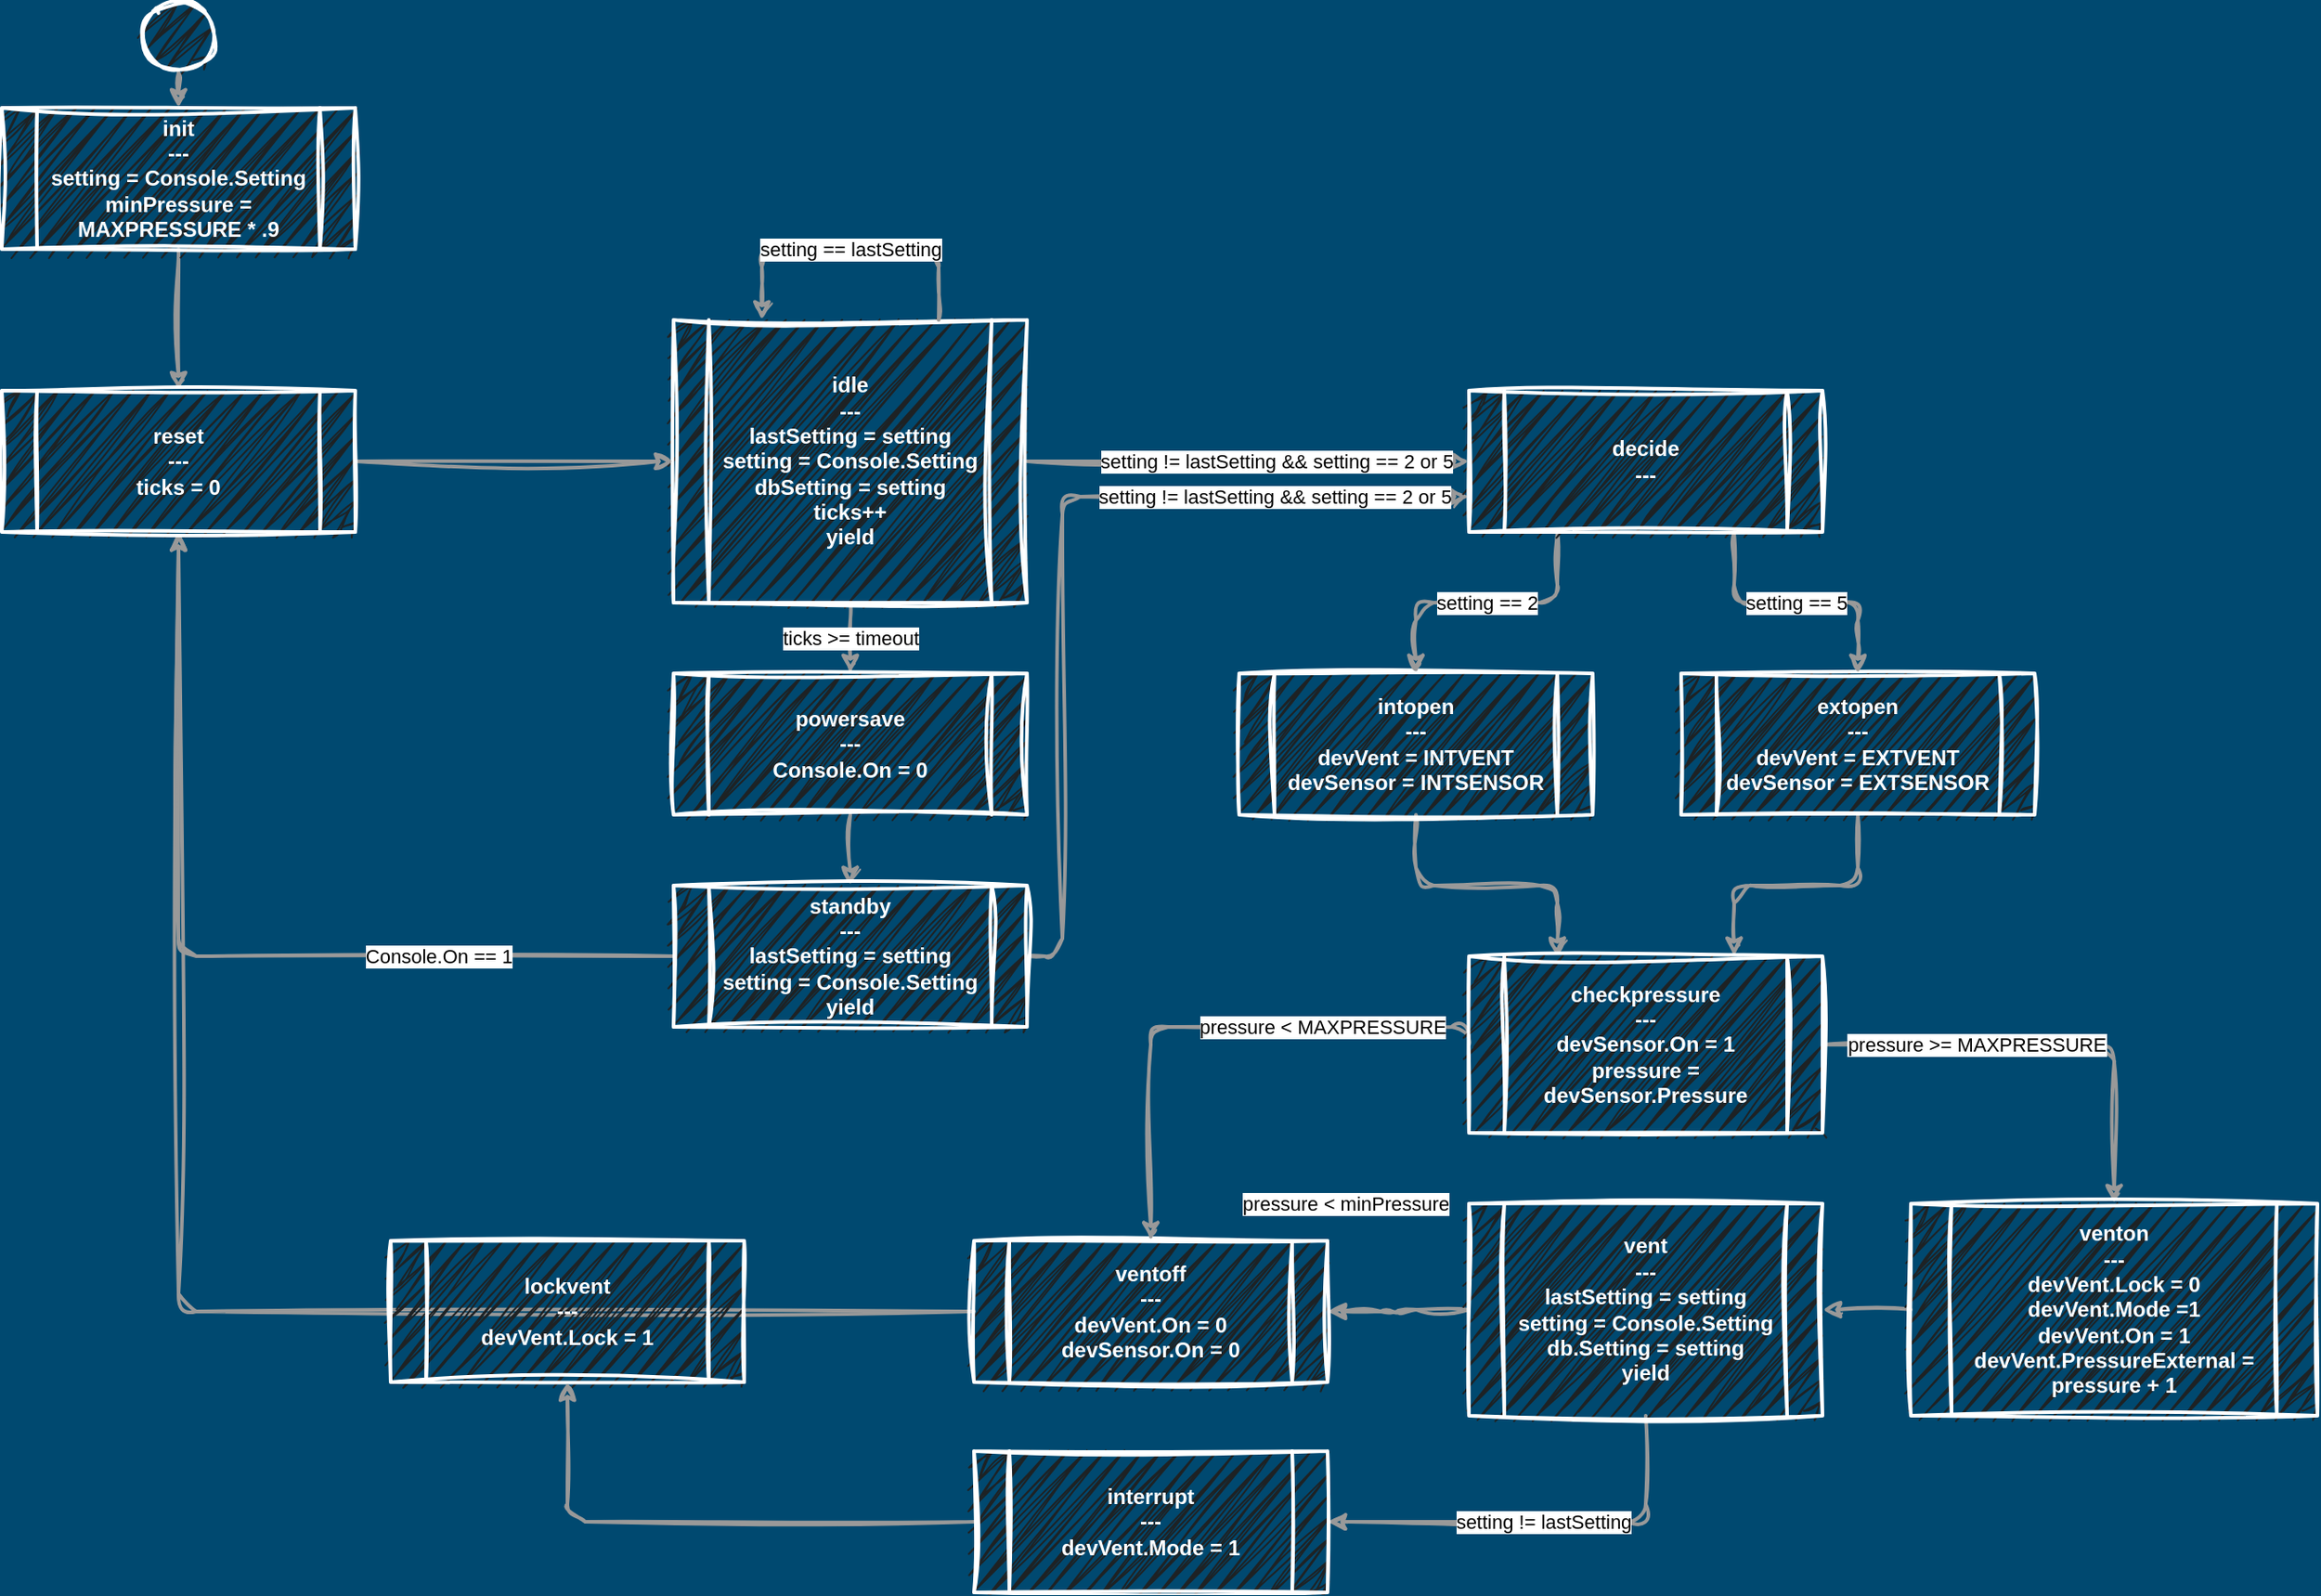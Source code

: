 <mxfile version="21.3.6" type="github">
  <diagram id="WjzMCz5cW0PldS_9bLKK" name="Page-1">
    <mxGraphModel dx="1434" dy="796" grid="1" gridSize="20" guides="1" tooltips="1" connect="1" arrows="1" fold="1" page="1" pageScale="1" pageWidth="850" pageHeight="1100" background="#004970" math="0" shadow="0">
      <root>
        <mxCell id="0" />
        <mxCell id="1" parent="0" />
        <mxCell id="rk5oXhjm5HisSccfo7RU-9" value="ticks &amp;gt;= timeout" style="edgeStyle=orthogonalEdgeStyle;rounded=1;orthogonalLoop=1;jettySize=auto;html=1;entryX=0.5;entryY=0;entryDx=0;entryDy=0;horizontal=1;exitX=0.5;exitY=1;exitDx=0;exitDy=0;strokeWidth=2;sketch=1;curveFitting=1;jiggle=2;fillColor=#f5f5f5;strokeColor=#999999;" parent="1" source="rk5oXhjm5HisSccfo7RU-2" target="rk5oXhjm5HisSccfo7RU-7" edge="1">
          <mxGeometry relative="1" as="geometry">
            <mxPoint x="600" y="400" as="sourcePoint" />
          </mxGeometry>
        </mxCell>
        <mxCell id="jqnOy9VGXWSSoWR_YB4v-8" style="edgeStyle=orthogonalEdgeStyle;rounded=1;orthogonalLoop=1;jettySize=auto;html=1;entryX=0;entryY=0.5;entryDx=0;entryDy=0;strokeWidth=2;sketch=1;curveFitting=1;jiggle=2;fillColor=#f5f5f5;strokeColor=#999999;" parent="1" source="rk5oXhjm5HisSccfo7RU-2" target="jqnOy9VGXWSSoWR_YB4v-7" edge="1">
          <mxGeometry relative="1" as="geometry" />
        </mxCell>
        <mxCell id="jqnOy9VGXWSSoWR_YB4v-9" value="setting != lastSetting &amp;amp;&amp;amp; setting == 2 or 5" style="edgeLabel;html=1;align=center;verticalAlign=middle;resizable=0;points=[];" parent="jqnOy9VGXWSSoWR_YB4v-8" vertex="1" connectable="0">
          <mxGeometry x="-0.317" y="-1" relative="1" as="geometry">
            <mxPoint x="55" y="-1" as="offset" />
          </mxGeometry>
        </mxCell>
        <mxCell id="rk5oXhjm5HisSccfo7RU-2" value="idle&lt;br&gt;---&lt;br&gt;lastSetting = setting&lt;br&gt;setting = Console.Setting&lt;br&gt;dbSetting = setting&lt;br&gt;ticks++&lt;br&gt;yield" style="shape=process;whiteSpace=wrap;html=1;backgroundOutline=1;fillColor=#1E2224;fontStyle=1;fontColor=#FFFFFF;strokeColor=#FFFFFF;sketch=1;curveFitting=1;jiggle=2;strokeWidth=2;gradientColor=none;fillStyle=zigzag;" parent="1" vertex="1">
          <mxGeometry x="460" y="200" width="200" height="160" as="geometry" />
        </mxCell>
        <mxCell id="jqnOy9VGXWSSoWR_YB4v-13" style="edgeStyle=orthogonalEdgeStyle;rounded=1;orthogonalLoop=1;jettySize=auto;html=1;entryX=0.25;entryY=0;entryDx=0;entryDy=0;strokeWidth=2;sketch=1;curveFitting=1;jiggle=2;fillColor=#f5f5f5;strokeColor=#999999;" parent="1" source="rk5oXhjm5HisSccfo7RU-4" target="jqnOy9VGXWSSoWR_YB4v-15" edge="1">
          <mxGeometry relative="1" as="geometry" />
        </mxCell>
        <mxCell id="rk5oXhjm5HisSccfo7RU-4" value="intopen&lt;br&gt;---&lt;br&gt;devVent = INTVENT&lt;br&gt;devSensor = INTSENSOR" style="shape=process;whiteSpace=wrap;html=1;backgroundOutline=1;fillColor=#1E2224;fontStyle=1;fontColor=#FFFFFF;strokeColor=#FFFFFF;sketch=1;curveFitting=1;jiggle=2;strokeWidth=2;gradientColor=none;fillStyle=zigzag;" parent="1" vertex="1">
          <mxGeometry x="780" y="400" width="200" height="80" as="geometry" />
        </mxCell>
        <mxCell id="rk5oXhjm5HisSccfo7RU-10" value="Console.On == 1" style="edgeStyle=orthogonalEdgeStyle;rounded=1;orthogonalLoop=1;jettySize=auto;html=1;exitX=0;exitY=0.5;exitDx=0;exitDy=0;horizontal=1;entryX=0.5;entryY=1;entryDx=0;entryDy=0;strokeWidth=2;sketch=1;curveFitting=1;jiggle=2;fillColor=#f5f5f5;strokeColor=#999999;" parent="1" source="rk5oXhjm5HisSccfo7RU-28" target="jqnOy9VGXWSSoWR_YB4v-4" edge="1">
          <mxGeometry x="-0.489" relative="1" as="geometry">
            <mxPoint x="260" y="400" as="targetPoint" />
            <mxPoint as="offset" />
          </mxGeometry>
        </mxCell>
        <mxCell id="rk5oXhjm5HisSccfo7RU-29" style="edgeStyle=orthogonalEdgeStyle;rounded=1;orthogonalLoop=1;jettySize=auto;html=1;exitX=0.5;exitY=1;exitDx=0;exitDy=0;entryX=0.5;entryY=0;entryDx=0;entryDy=0;strokeWidth=2;sketch=1;curveFitting=1;jiggle=2;fillColor=#f5f5f5;strokeColor=#999999;" parent="1" source="rk5oXhjm5HisSccfo7RU-7" target="rk5oXhjm5HisSccfo7RU-28" edge="1">
          <mxGeometry relative="1" as="geometry" />
        </mxCell>
        <mxCell id="rk5oXhjm5HisSccfo7RU-7" value="powersave&lt;br&gt;---&lt;br&gt;Console.On = 0" style="shape=process;whiteSpace=wrap;html=1;backgroundOutline=1;fillColor=#1E2224;fontStyle=1;fontColor=#FFFFFF;strokeColor=#FFFFFF;sketch=1;curveFitting=1;jiggle=2;strokeWidth=2;gradientColor=none;fillStyle=zigzag;" parent="1" vertex="1">
          <mxGeometry x="460" y="400" width="200" height="80" as="geometry" />
        </mxCell>
        <mxCell id="jqnOy9VGXWSSoWR_YB4v-14" style="edgeStyle=orthogonalEdgeStyle;rounded=1;orthogonalLoop=1;jettySize=auto;html=1;entryX=0.75;entryY=0;entryDx=0;entryDy=0;strokeWidth=2;sketch=1;curveFitting=1;jiggle=2;fillColor=#f5f5f5;strokeColor=#999999;" parent="1" source="rk5oXhjm5HisSccfo7RU-11" target="jqnOy9VGXWSSoWR_YB4v-15" edge="1">
          <mxGeometry relative="1" as="geometry" />
        </mxCell>
        <mxCell id="rk5oXhjm5HisSccfo7RU-11" value="extopen&lt;br&gt;---&lt;br&gt;devVent = EXTVENT&lt;br&gt;devSensor = EXTSENSOR" style="shape=process;whiteSpace=wrap;html=1;backgroundOutline=1;fillColor=#1E2224;fontStyle=1;fontColor=#FFFFFF;strokeColor=#FFFFFF;sketch=1;curveFitting=1;jiggle=2;strokeWidth=2;gradientColor=none;fillStyle=zigzag;" parent="1" vertex="1">
          <mxGeometry x="1030" y="400" width="200" height="80" as="geometry" />
        </mxCell>
        <mxCell id="rk5oXhjm5HisSccfo7RU-17" value="pressure &amp;lt; minPressure" style="edgeStyle=orthogonalEdgeStyle;rounded=1;orthogonalLoop=1;jettySize=auto;html=1;exitX=0;exitY=0.5;exitDx=0;exitDy=0;entryX=1;entryY=0.5;entryDx=0;entryDy=0;strokeWidth=2;sketch=1;curveFitting=1;jiggle=2;fillColor=#f5f5f5;strokeColor=#999999;" parent="1" source="rk5oXhjm5HisSccfo7RU-15" target="rk5oXhjm5HisSccfo7RU-26" edge="1">
          <mxGeometry x="0.753" y="-61" relative="1" as="geometry">
            <mxPoint x="775" y="910" as="targetPoint" />
            <mxPoint as="offset" />
          </mxGeometry>
        </mxCell>
        <mxCell id="jqnOy9VGXWSSoWR_YB4v-17" value="setting != lastSetting" style="edgeStyle=orthogonalEdgeStyle;rounded=1;orthogonalLoop=1;jettySize=auto;html=1;entryX=1;entryY=0.5;entryDx=0;entryDy=0;exitX=0.5;exitY=1;exitDx=0;exitDy=0;strokeWidth=2;sketch=1;curveFitting=1;jiggle=2;fillColor=#f5f5f5;strokeColor=#999999;" parent="1" source="rk5oXhjm5HisSccfo7RU-15" target="jqnOy9VGXWSSoWR_YB4v-26" edge="1">
          <mxGeometry x="-0.013" relative="1" as="geometry">
            <Array as="points">
              <mxPoint x="1010" y="880" />
            </Array>
            <mxPoint as="offset" />
          </mxGeometry>
        </mxCell>
        <mxCell id="rk5oXhjm5HisSccfo7RU-15" value="vent&lt;br&gt;---&lt;br&gt;lastSetting = setting&lt;br&gt;setting = Console.Setting&lt;br&gt;db.Setting = setting&lt;br&gt;yield" style="shape=process;whiteSpace=wrap;html=1;backgroundOutline=1;fillColor=#1E2224;fontStyle=1;fontColor=#FFFFFF;strokeColor=#FFFFFF;sketch=1;curveFitting=1;jiggle=2;strokeWidth=2;gradientColor=none;fillStyle=zigzag;" parent="1" vertex="1">
          <mxGeometry x="910" y="700" width="200" height="120" as="geometry" />
        </mxCell>
        <mxCell id="rk5oXhjm5HisSccfo7RU-20" style="edgeStyle=orthogonalEdgeStyle;rounded=1;orthogonalLoop=1;jettySize=auto;html=1;entryX=0;entryY=0.5;entryDx=0;entryDy=0;sketch=1;exitX=1;exitY=0.5;exitDx=0;exitDy=0;strokeWidth=2;curveFitting=1;jiggle=2;fillColor=#f5f5f5;strokeColor=#999999;" parent="1" source="jqnOy9VGXWSSoWR_YB4v-4" target="rk5oXhjm5HisSccfo7RU-2" edge="1">
          <mxGeometry relative="1" as="geometry">
            <mxPoint x="320" y="300" as="sourcePoint" />
          </mxGeometry>
        </mxCell>
        <mxCell id="jqnOy9VGXWSSoWR_YB4v-2" style="edgeStyle=orthogonalEdgeStyle;rounded=1;orthogonalLoop=1;jettySize=auto;html=1;exitX=0.5;exitY=1;exitDx=0;exitDy=0;entryX=0.5;entryY=0;entryDx=0;entryDy=0;strokeWidth=2;sketch=1;curveFitting=1;jiggle=2;fillColor=#f5f5f5;strokeColor=#999999;" parent="1" source="rk5oXhjm5HisSccfo7RU-21" target="jqnOy9VGXWSSoWR_YB4v-1" edge="1">
          <mxGeometry relative="1" as="geometry" />
        </mxCell>
        <mxCell id="rk5oXhjm5HisSccfo7RU-21" value="" style="ellipse;whiteSpace=wrap;html=1;aspect=fixed;fillColor=#1E2224;fontStyle=1;fontColor=#FFFFFF;strokeColor=#FFFFFF;sketch=1;curveFitting=1;jiggle=2;strokeWidth=2;gradientColor=none;fillStyle=zigzag;" parent="1" vertex="1">
          <mxGeometry x="160" y="20" width="40" height="40" as="geometry" />
        </mxCell>
        <mxCell id="rk5oXhjm5HisSccfo7RU-27" style="edgeStyle=orthogonalEdgeStyle;rounded=1;orthogonalLoop=1;jettySize=auto;html=1;exitX=0;exitY=0.5;exitDx=0;exitDy=0;entryX=0.5;entryY=1;entryDx=0;entryDy=0;strokeWidth=2;sketch=1;curveFitting=1;jiggle=2;fillColor=#f5f5f5;strokeColor=#999999;" parent="1" source="rk5oXhjm5HisSccfo7RU-26" target="jqnOy9VGXWSSoWR_YB4v-4" edge="1">
          <mxGeometry relative="1" as="geometry">
            <mxPoint x="200" y="400" as="targetPoint" />
          </mxGeometry>
        </mxCell>
        <mxCell id="rk5oXhjm5HisSccfo7RU-26" value="ventoff&lt;br&gt;---&lt;br&gt;devVent.On = 0&lt;br&gt;devSensor.On = 0" style="shape=process;whiteSpace=wrap;html=1;backgroundOutline=1;fillColor=#1E2224;fontStyle=1;fontColor=#FFFFFF;strokeColor=#FFFFFF;sketch=1;curveFitting=1;jiggle=2;strokeWidth=2;gradientColor=none;fillStyle=zigzag;" parent="1" vertex="1">
          <mxGeometry x="630" y="721" width="200" height="80" as="geometry" />
        </mxCell>
        <mxCell id="jqnOy9VGXWSSoWR_YB4v-10" value="setting != lastSetting &amp;amp;&amp;amp; setting == 2 or 5" style="edgeStyle=orthogonalEdgeStyle;rounded=1;orthogonalLoop=1;jettySize=auto;html=1;entryX=0;entryY=0.75;entryDx=0;entryDy=0;strokeWidth=2;sketch=1;curveFitting=1;jiggle=2;fillColor=#f5f5f5;strokeColor=#999999;" parent="1" source="rk5oXhjm5HisSccfo7RU-28" target="jqnOy9VGXWSSoWR_YB4v-7" edge="1">
          <mxGeometry x="0.569" relative="1" as="geometry">
            <Array as="points">
              <mxPoint x="680" y="560" />
              <mxPoint x="680" y="300" />
            </Array>
            <mxPoint as="offset" />
          </mxGeometry>
        </mxCell>
        <mxCell id="rk5oXhjm5HisSccfo7RU-28" value="standby&lt;br&gt;---&lt;br&gt;lastSetting = setting&lt;br&gt;setting = Console.Setting&lt;br&gt;yield" style="shape=process;whiteSpace=wrap;html=1;backgroundOutline=1;fillColor=#1E2224;fontStyle=1;fontColor=#FFFFFF;strokeColor=#FFFFFF;sketch=1;curveFitting=1;jiggle=2;strokeWidth=2;gradientColor=none;fillStyle=zigzag;" parent="1" vertex="1">
          <mxGeometry x="460" y="520" width="200" height="80" as="geometry" />
        </mxCell>
        <mxCell id="jqnOy9VGXWSSoWR_YB4v-3" style="edgeStyle=orthogonalEdgeStyle;rounded=1;orthogonalLoop=1;jettySize=auto;html=1;exitX=0.5;exitY=1;exitDx=0;exitDy=0;entryX=0.5;entryY=0;entryDx=0;entryDy=0;strokeWidth=2;sketch=1;curveFitting=1;jiggle=2;fillColor=#f5f5f5;strokeColor=#999999;" parent="1" source="jqnOy9VGXWSSoWR_YB4v-1" target="jqnOy9VGXWSSoWR_YB4v-4" edge="1">
          <mxGeometry relative="1" as="geometry">
            <mxPoint x="200" y="240" as="targetPoint" />
          </mxGeometry>
        </mxCell>
        <mxCell id="jqnOy9VGXWSSoWR_YB4v-1" value="init&lt;br&gt;---&lt;br&gt;setting = Console.Setting&lt;br&gt;minPressure = MAXPRESSURE * .9" style="shape=process;whiteSpace=wrap;html=1;backgroundOutline=1;fillColor=#1E2224;fontStyle=1;fontColor=#FFFFFF;strokeColor=#FFFFFF;sketch=1;curveFitting=1;jiggle=2;strokeWidth=2;gradientColor=none;fillStyle=zigzag;" parent="1" vertex="1">
          <mxGeometry x="80" y="80" width="200" height="80" as="geometry" />
        </mxCell>
        <mxCell id="jqnOy9VGXWSSoWR_YB4v-4" value="reset&lt;br&gt;---&lt;br&gt;ticks = 0" style="shape=process;whiteSpace=wrap;html=1;backgroundOutline=1;fillColor=#1E2224;fontStyle=1;fontColor=#FFFFFF;strokeColor=#FFFFFF;sketch=1;curveFitting=1;jiggle=2;strokeWidth=2;gradientColor=none;fillStyle=zigzag;" parent="1" vertex="1">
          <mxGeometry x="80" y="240" width="200" height="80" as="geometry" />
        </mxCell>
        <mxCell id="jqnOy9VGXWSSoWR_YB4v-6" value="setting == lastSetting" style="edgeStyle=orthogonalEdgeStyle;rounded=1;orthogonalLoop=1;jettySize=auto;html=1;exitX=0.75;exitY=0;exitDx=0;exitDy=0;entryX=0.25;entryY=0;entryDx=0;entryDy=0;strokeWidth=2;sketch=1;curveFitting=1;jiggle=2;fillColor=#f5f5f5;strokeColor=#999999;" parent="1" source="rk5oXhjm5HisSccfo7RU-2" target="rk5oXhjm5HisSccfo7RU-2" edge="1">
          <mxGeometry relative="1" as="geometry">
            <Array as="points">
              <mxPoint x="610" y="160" />
              <mxPoint x="510" y="160" />
            </Array>
            <mxPoint as="offset" />
          </mxGeometry>
        </mxCell>
        <mxCell id="jqnOy9VGXWSSoWR_YB4v-11" value="setting == 2" style="edgeStyle=orthogonalEdgeStyle;rounded=1;orthogonalLoop=1;jettySize=auto;html=1;exitX=0.25;exitY=1;exitDx=0;exitDy=0;entryX=0.5;entryY=0;entryDx=0;entryDy=0;strokeWidth=2;sketch=1;curveFitting=1;jiggle=2;fillColor=#f5f5f5;strokeColor=#999999;" parent="1" source="jqnOy9VGXWSSoWR_YB4v-7" target="rk5oXhjm5HisSccfo7RU-4" edge="1">
          <mxGeometry relative="1" as="geometry" />
        </mxCell>
        <mxCell id="jqnOy9VGXWSSoWR_YB4v-12" value="setting == 5" style="edgeStyle=orthogonalEdgeStyle;rounded=1;orthogonalLoop=1;jettySize=auto;html=1;exitX=0.75;exitY=1;exitDx=0;exitDy=0;entryX=0.5;entryY=0;entryDx=0;entryDy=0;strokeWidth=2;sketch=1;curveFitting=1;jiggle=2;fillColor=#f5f5f5;strokeColor=#999999;" parent="1" source="jqnOy9VGXWSSoWR_YB4v-7" target="rk5oXhjm5HisSccfo7RU-11" edge="1">
          <mxGeometry relative="1" as="geometry" />
        </mxCell>
        <mxCell id="jqnOy9VGXWSSoWR_YB4v-7" value="decide&lt;br&gt;---" style="shape=process;whiteSpace=wrap;html=1;backgroundOutline=1;fillColor=#1E2224;fontStyle=1;fontColor=#FFFFFF;strokeColor=#FFFFFF;sketch=1;curveFitting=1;jiggle=2;strokeWidth=2;gradientColor=none;fillStyle=zigzag;" parent="1" vertex="1">
          <mxGeometry x="910" y="240" width="200" height="80" as="geometry" />
        </mxCell>
        <mxCell id="jqnOy9VGXWSSoWR_YB4v-16" value="pressure &amp;lt; MAXPRESSURE" style="edgeStyle=orthogonalEdgeStyle;rounded=1;orthogonalLoop=1;jettySize=auto;html=1;exitX=0;exitY=0.5;exitDx=0;exitDy=0;entryX=0.5;entryY=0;entryDx=0;entryDy=0;strokeWidth=2;sketch=1;curveFitting=1;jiggle=2;fillColor=#f5f5f5;strokeColor=#999999;" parent="1" source="jqnOy9VGXWSSoWR_YB4v-15" edge="1" target="rk5oXhjm5HisSccfo7RU-26">
          <mxGeometry x="-0.402" relative="1" as="geometry">
            <mxPoint x="180" y="320" as="targetPoint" />
            <Array as="points">
              <mxPoint x="730" y="600" />
            </Array>
            <mxPoint as="offset" />
          </mxGeometry>
        </mxCell>
        <mxCell id="jqnOy9VGXWSSoWR_YB4v-20" value="pressure &amp;gt;= MAXPRESSURE" style="edgeStyle=orthogonalEdgeStyle;rounded=1;orthogonalLoop=1;jettySize=auto;html=1;entryX=0.5;entryY=0;entryDx=0;entryDy=0;strokeWidth=2;sketch=1;curveFitting=1;jiggle=2;fillColor=#f5f5f5;strokeColor=#999999;" parent="1" source="jqnOy9VGXWSSoWR_YB4v-15" target="jqnOy9VGXWSSoWR_YB4v-19" edge="1">
          <mxGeometry x="-0.321" relative="1" as="geometry">
            <mxPoint as="offset" />
          </mxGeometry>
        </mxCell>
        <mxCell id="jqnOy9VGXWSSoWR_YB4v-15" value="checkpressure&lt;br&gt;---&lt;br&gt;devSensor.On = 1&lt;br&gt;pressure = devSensor.Pressure" style="shape=process;whiteSpace=wrap;html=1;backgroundOutline=1;fillColor=#1E2224;fontStyle=1;fontColor=#FFFFFF;strokeColor=#FFFFFF;sketch=1;curveFitting=1;jiggle=2;strokeWidth=2;gradientColor=none;fillStyle=zigzag;" parent="1" vertex="1">
          <mxGeometry x="910" y="560" width="200" height="100" as="geometry" />
        </mxCell>
        <mxCell id="jqnOy9VGXWSSoWR_YB4v-23" style="edgeStyle=orthogonalEdgeStyle;rounded=1;orthogonalLoop=1;jettySize=auto;html=1;entryX=1;entryY=0.5;entryDx=0;entryDy=0;strokeWidth=2;sketch=1;curveFitting=1;jiggle=2;fillColor=#f5f5f5;strokeColor=#999999;" parent="1" source="jqnOy9VGXWSSoWR_YB4v-19" target="rk5oXhjm5HisSccfo7RU-15" edge="1">
          <mxGeometry relative="1" as="geometry" />
        </mxCell>
        <mxCell id="jqnOy9VGXWSSoWR_YB4v-19" value="venton&lt;br&gt;---&lt;br&gt;devVent.Lock = 0&lt;br&gt;devVent.Mode =1&lt;br&gt;devVent.On = 1&lt;br&gt;devVent.PressureExternal = pressure + 1" style="shape=process;whiteSpace=wrap;html=1;backgroundOutline=1;fillColor=#1E2224;fontStyle=1;fontColor=#FFFFFF;strokeColor=#FFFFFF;sketch=1;curveFitting=1;jiggle=2;strokeWidth=2;gradientColor=none;fillStyle=zigzag;" parent="1" vertex="1">
          <mxGeometry x="1160" y="700" width="230" height="120" as="geometry" />
        </mxCell>
        <mxCell id="jqnOy9VGXWSSoWR_YB4v-24" value="lockvent&lt;br&gt;---&lt;br&gt;devVent.Lock = 1" style="shape=process;whiteSpace=wrap;html=1;backgroundOutline=1;fillColor=#1E2224;fontStyle=1;fontColor=#FFFFFF;strokeColor=#FFFFFF;sketch=1;curveFitting=1;jiggle=2;strokeWidth=2;gradientColor=none;fillStyle=zigzag;" parent="1" vertex="1">
          <mxGeometry x="300" y="721" width="200" height="80" as="geometry" />
        </mxCell>
        <mxCell id="jqnOy9VGXWSSoWR_YB4v-27" style="edgeStyle=orthogonalEdgeStyle;rounded=1;orthogonalLoop=1;jettySize=auto;html=1;entryX=0.5;entryY=1;entryDx=0;entryDy=0;strokeWidth=2;sketch=1;curveFitting=1;jiggle=2;fillColor=#f5f5f5;strokeColor=#999999;" parent="1" source="jqnOy9VGXWSSoWR_YB4v-26" target="jqnOy9VGXWSSoWR_YB4v-24" edge="1">
          <mxGeometry relative="1" as="geometry" />
        </mxCell>
        <mxCell id="jqnOy9VGXWSSoWR_YB4v-26" value="interrupt&lt;br&gt;---&lt;br&gt;devVent.Mode = 1" style="shape=process;whiteSpace=wrap;html=1;backgroundOutline=1;fillColor=#1E2224;fontStyle=1;fontColor=#FFFFFF;strokeColor=#FFFFFF;sketch=1;curveFitting=1;jiggle=2;strokeWidth=2;gradientColor=none;fillStyle=zigzag;" parent="1" vertex="1">
          <mxGeometry x="630" y="840" width="200" height="80" as="geometry" />
        </mxCell>
      </root>
    </mxGraphModel>
  </diagram>
</mxfile>
